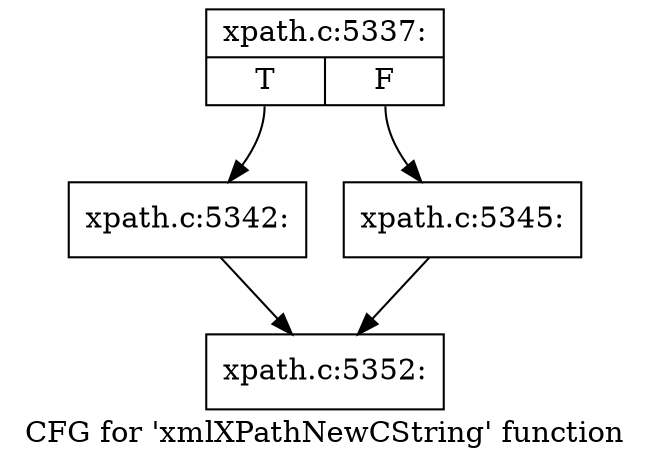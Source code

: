 digraph "CFG for 'xmlXPathNewCString' function" {
	label="CFG for 'xmlXPathNewCString' function";

	Node0x55e6b261efe0 [shape=record,label="{xpath.c:5337:|{<s0>T|<s1>F}}"];
	Node0x55e6b261efe0:s0 -> Node0x55e6b26253f0;
	Node0x55e6b261efe0:s1 -> Node0x55e6b2625440;
	Node0x55e6b26253f0 [shape=record,label="{xpath.c:5342:}"];
	Node0x55e6b26253f0 -> Node0x55e6b261ec20;
	Node0x55e6b2625440 [shape=record,label="{xpath.c:5345:}"];
	Node0x55e6b2625440 -> Node0x55e6b261ec20;
	Node0x55e6b261ec20 [shape=record,label="{xpath.c:5352:}"];
}
